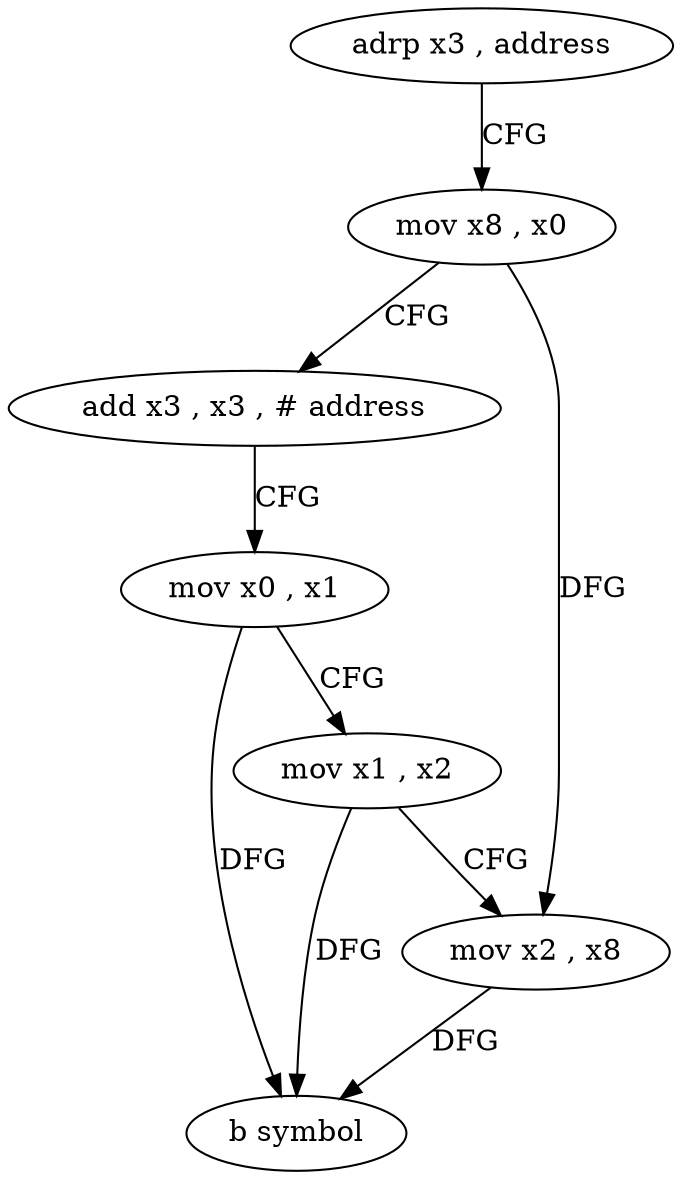 digraph "func" {
"4250164" [label = "adrp x3 , address" ]
"4250168" [label = "mov x8 , x0" ]
"4250172" [label = "add x3 , x3 , # address" ]
"4250176" [label = "mov x0 , x1" ]
"4250180" [label = "mov x1 , x2" ]
"4250184" [label = "mov x2 , x8" ]
"4250188" [label = "b symbol" ]
"4250164" -> "4250168" [ label = "CFG" ]
"4250168" -> "4250172" [ label = "CFG" ]
"4250168" -> "4250184" [ label = "DFG" ]
"4250172" -> "4250176" [ label = "CFG" ]
"4250176" -> "4250180" [ label = "CFG" ]
"4250176" -> "4250188" [ label = "DFG" ]
"4250180" -> "4250184" [ label = "CFG" ]
"4250180" -> "4250188" [ label = "DFG" ]
"4250184" -> "4250188" [ label = "DFG" ]
}
